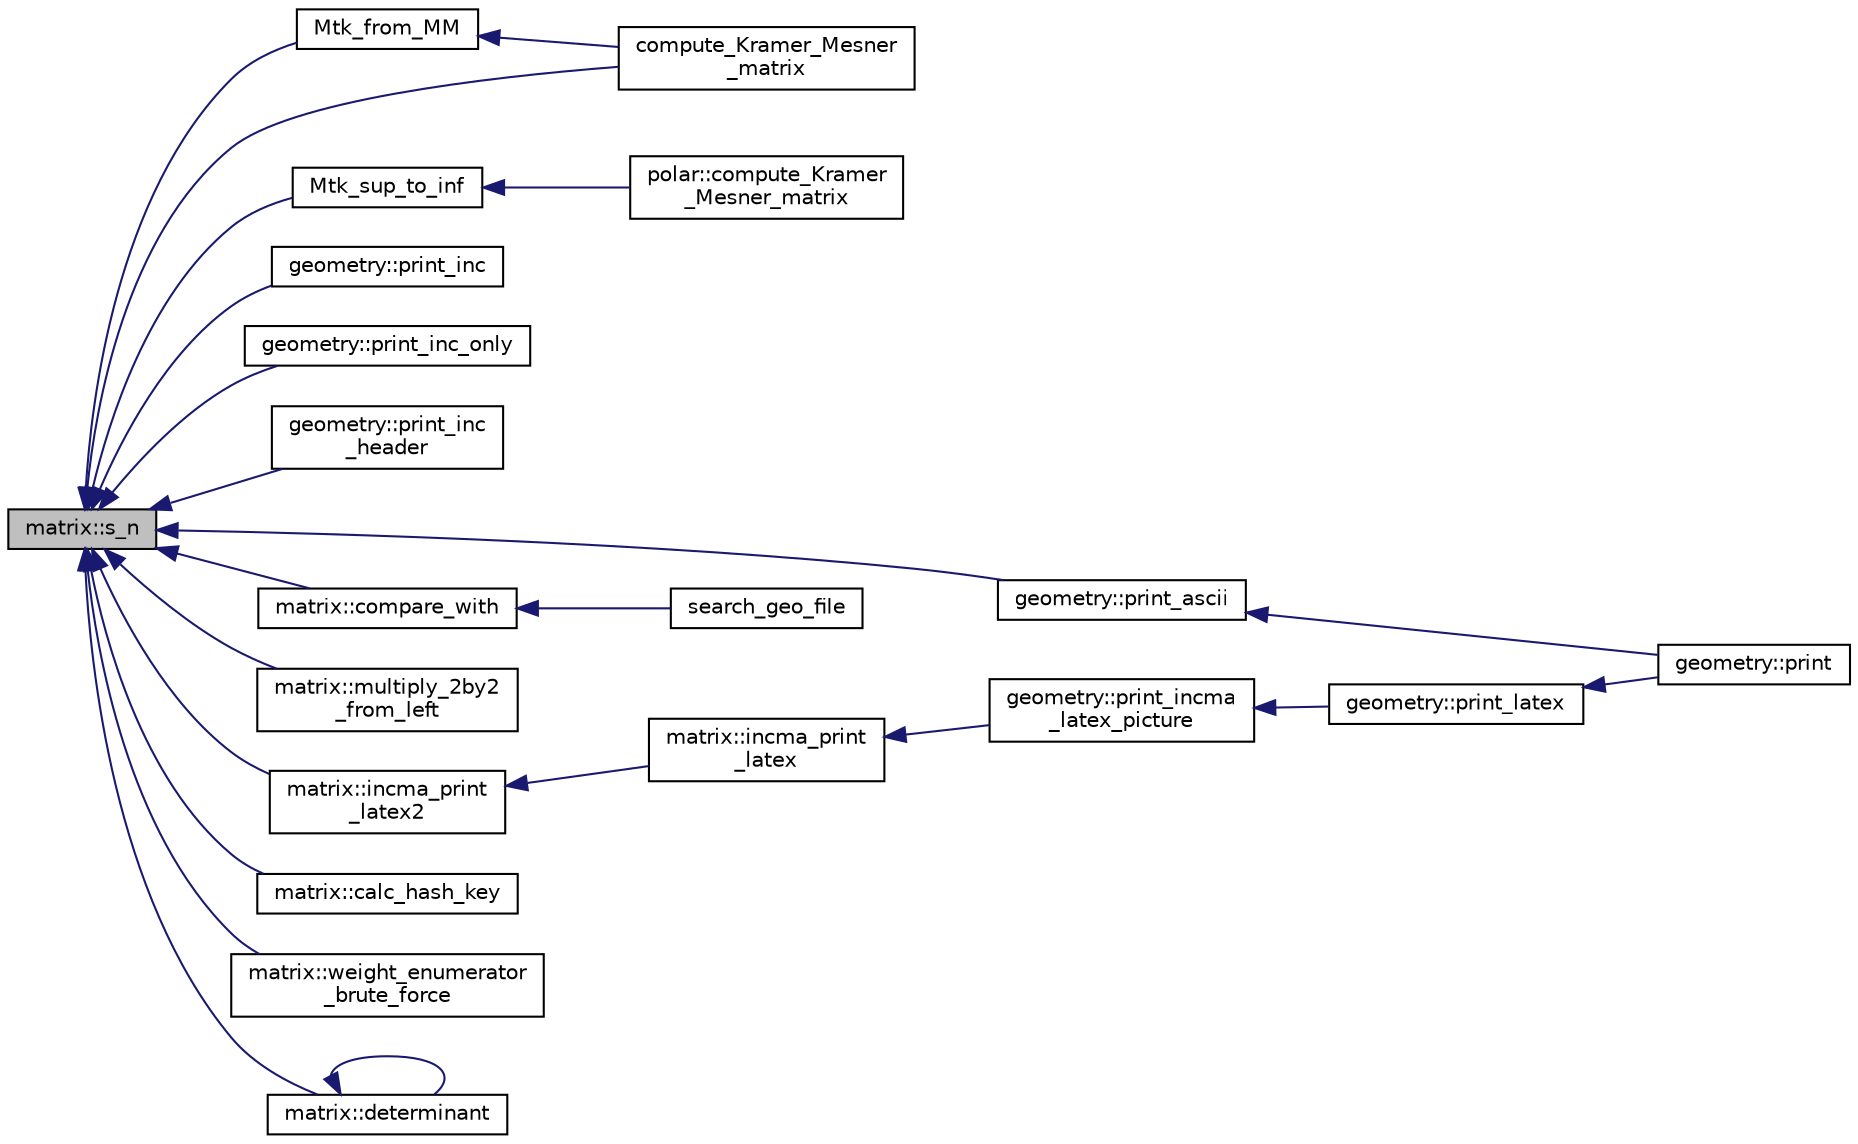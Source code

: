 digraph "matrix::s_n"
{
  edge [fontname="Helvetica",fontsize="10",labelfontname="Helvetica",labelfontsize="10"];
  node [fontname="Helvetica",fontsize="10",shape=record];
  rankdir="LR";
  Node1813 [label="matrix::s_n",height=0.2,width=0.4,color="black", fillcolor="grey75", style="filled", fontcolor="black"];
  Node1813 -> Node1814 [dir="back",color="midnightblue",fontsize="10",style="solid",fontname="Helvetica"];
  Node1814 [label="Mtk_from_MM",height=0.2,width=0.4,color="black", fillcolor="white", style="filled",URL="$d3/dfb/discreta__global_8_c.html#afeecbc8a2b22f56f2148e646622f0c1e"];
  Node1814 -> Node1815 [dir="back",color="midnightblue",fontsize="10",style="solid",fontname="Helvetica"];
  Node1815 [label="compute_Kramer_Mesner\l_matrix",height=0.2,width=0.4,color="black", fillcolor="white", style="filled",URL="$d3/dfb/discreta__global_8_c.html#a549beed551d022bee89ffa9f959ec9fb"];
  Node1813 -> Node1816 [dir="back",color="midnightblue",fontsize="10",style="solid",fontname="Helvetica"];
  Node1816 [label="Mtk_sup_to_inf",height=0.2,width=0.4,color="black", fillcolor="white", style="filled",URL="$d3/dfb/discreta__global_8_c.html#a71d19c0a0ff6e728c22fb07991564523"];
  Node1816 -> Node1817 [dir="back",color="midnightblue",fontsize="10",style="solid",fontname="Helvetica"];
  Node1817 [label="polar::compute_Kramer\l_Mesner_matrix",height=0.2,width=0.4,color="black", fillcolor="white", style="filled",URL="$da/d1c/classpolar.html#ad558a87988ec31179ccfde947e490381"];
  Node1813 -> Node1815 [dir="back",color="midnightblue",fontsize="10",style="solid",fontname="Helvetica"];
  Node1813 -> Node1818 [dir="back",color="midnightblue",fontsize="10",style="solid",fontname="Helvetica"];
  Node1818 [label="geometry::print_inc",height=0.2,width=0.4,color="black", fillcolor="white", style="filled",URL="$da/d44/classgeometry.html#a8b902a6f06a92a18b345e4de42e6508d"];
  Node1813 -> Node1819 [dir="back",color="midnightblue",fontsize="10",style="solid",fontname="Helvetica"];
  Node1819 [label="geometry::print_inc_only",height=0.2,width=0.4,color="black", fillcolor="white", style="filled",URL="$da/d44/classgeometry.html#a6086ce49de61288d20a69a4dfed44a35"];
  Node1813 -> Node1820 [dir="back",color="midnightblue",fontsize="10",style="solid",fontname="Helvetica"];
  Node1820 [label="geometry::print_inc\l_header",height=0.2,width=0.4,color="black", fillcolor="white", style="filled",URL="$da/d44/classgeometry.html#ab78810f270f25de6b65169d5c62d7806"];
  Node1813 -> Node1821 [dir="back",color="midnightblue",fontsize="10",style="solid",fontname="Helvetica"];
  Node1821 [label="geometry::print_ascii",height=0.2,width=0.4,color="black", fillcolor="white", style="filled",URL="$da/d44/classgeometry.html#a8f5356989decb76fddb4926714240c0d"];
  Node1821 -> Node1822 [dir="back",color="midnightblue",fontsize="10",style="solid",fontname="Helvetica"];
  Node1822 [label="geometry::print",height=0.2,width=0.4,color="black", fillcolor="white", style="filled",URL="$da/d44/classgeometry.html#af92f963887d22dd3437f585df929208d"];
  Node1813 -> Node1823 [dir="back",color="midnightblue",fontsize="10",style="solid",fontname="Helvetica"];
  Node1823 [label="matrix::compare_with",height=0.2,width=0.4,color="black", fillcolor="white", style="filled",URL="$d1/d8d/classmatrix.html#a6009a90834a208f5f0a83d8ed651e4c5"];
  Node1823 -> Node1824 [dir="back",color="midnightblue",fontsize="10",style="solid",fontname="Helvetica"];
  Node1824 [label="search_geo_file",height=0.2,width=0.4,color="black", fillcolor="white", style="filled",URL="$d6/d4a/geometry_8_c.html#a11af609febe3a9db20d8236af36928c5"];
  Node1813 -> Node1825 [dir="back",color="midnightblue",fontsize="10",style="solid",fontname="Helvetica"];
  Node1825 [label="matrix::multiply_2by2\l_from_left",height=0.2,width=0.4,color="black", fillcolor="white", style="filled",URL="$d1/d8d/classmatrix.html#ad64ff9070fae0dc1c8957251d16e8146"];
  Node1813 -> Node1826 [dir="back",color="midnightblue",fontsize="10",style="solid",fontname="Helvetica"];
  Node1826 [label="matrix::incma_print\l_latex2",height=0.2,width=0.4,color="black", fillcolor="white", style="filled",URL="$d1/d8d/classmatrix.html#a6e282efff2dd195d9aaf94343768106d"];
  Node1826 -> Node1827 [dir="back",color="midnightblue",fontsize="10",style="solid",fontname="Helvetica"];
  Node1827 [label="matrix::incma_print\l_latex",height=0.2,width=0.4,color="black", fillcolor="white", style="filled",URL="$d1/d8d/classmatrix.html#a2f3ef897e502a22def6b90a7c02addf5"];
  Node1827 -> Node1828 [dir="back",color="midnightblue",fontsize="10",style="solid",fontname="Helvetica"];
  Node1828 [label="geometry::print_incma\l_latex_picture",height=0.2,width=0.4,color="black", fillcolor="white", style="filled",URL="$da/d44/classgeometry.html#ae0d174439d57d9bc0b0dd7ffe210b148"];
  Node1828 -> Node1829 [dir="back",color="midnightblue",fontsize="10",style="solid",fontname="Helvetica"];
  Node1829 [label="geometry::print_latex",height=0.2,width=0.4,color="black", fillcolor="white", style="filled",URL="$da/d44/classgeometry.html#a1d45497d61d4dc8f7325156158b7e661"];
  Node1829 -> Node1822 [dir="back",color="midnightblue",fontsize="10",style="solid",fontname="Helvetica"];
  Node1813 -> Node1830 [dir="back",color="midnightblue",fontsize="10",style="solid",fontname="Helvetica"];
  Node1830 [label="matrix::calc_hash_key",height=0.2,width=0.4,color="black", fillcolor="white", style="filled",URL="$d1/d8d/classmatrix.html#a61ce2d156303d0a83652cc86c2ad51b7"];
  Node1813 -> Node1831 [dir="back",color="midnightblue",fontsize="10",style="solid",fontname="Helvetica"];
  Node1831 [label="matrix::weight_enumerator\l_brute_force",height=0.2,width=0.4,color="black", fillcolor="white", style="filled",URL="$d1/d8d/classmatrix.html#aae7c9c7c3540c5818d2df52ab67f8a52"];
  Node1813 -> Node1832 [dir="back",color="midnightblue",fontsize="10",style="solid",fontname="Helvetica"];
  Node1832 [label="matrix::determinant",height=0.2,width=0.4,color="black", fillcolor="white", style="filled",URL="$d1/d8d/classmatrix.html#a75adb25c9f8753f1b81eafe4464b272a"];
  Node1832 -> Node1832 [dir="back",color="midnightblue",fontsize="10",style="solid",fontname="Helvetica"];
}
